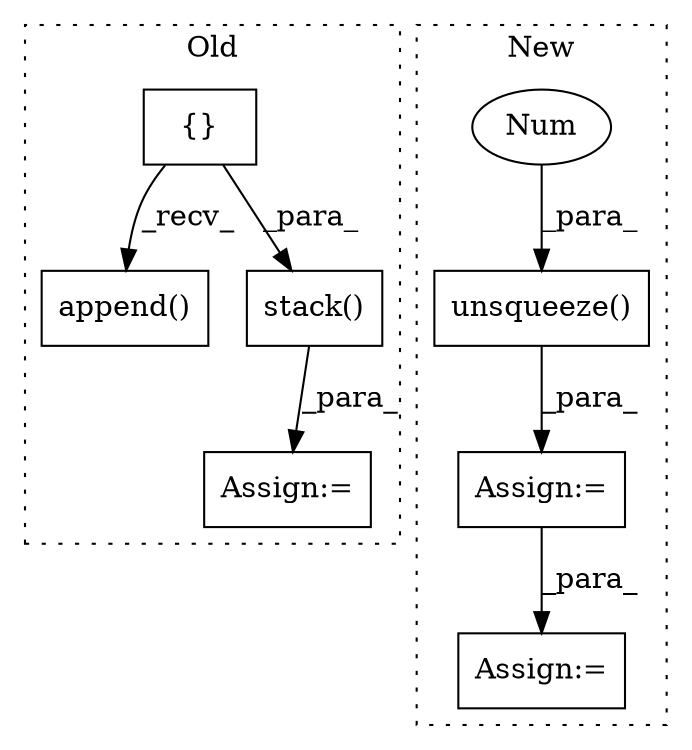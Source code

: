 digraph G {
subgraph cluster0 {
1 [label="{}" a="59" s="611,611" l="2,1" shape="box"];
5 [label="Assign:=" a="68" s="2100" l="3" shape="box"];
7 [label="append()" a="75" s="2048,2077" l="21,1" shape="box"];
8 [label="stack()" a="75" s="2103,2128" l="12,1" shape="box"];
label = "Old";
style="dotted";
}
subgraph cluster1 {
2 [label="unsqueeze()" a="75" s="2146,2166" l="19,1" shape="box"];
3 [label="Num" a="76" s="2165" l="1" shape="ellipse"];
4 [label="Assign:=" a="68" s="2311" l="3" shape="box"];
6 [label="Assign:=" a="68" s="2423" l="3" shape="box"];
label = "New";
style="dotted";
}
1 -> 7 [label="_recv_"];
1 -> 8 [label="_para_"];
2 -> 4 [label="_para_"];
3 -> 2 [label="_para_"];
4 -> 6 [label="_para_"];
8 -> 5 [label="_para_"];
}